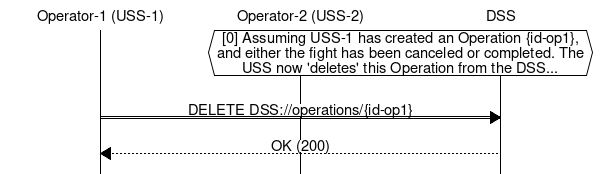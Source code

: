 # Copyright Amazon.com Inc. or its affiliates.
msc {
    a [label="Operator-1 (USS-1)"],b [label="Operator-2 (USS-2)"],d [label="DSS"];

    b abox d [label="[0] Assuming USS-1 has created an Operation {id-op1}, and either the fight has been canceled or completed. The USS now 'deletes' this Operation from the DSS..."];

    |||;

    a:>d [label="DELETE DSS://operations/{id-op1}"];
    a<<d [label="OK (200)"];
}
